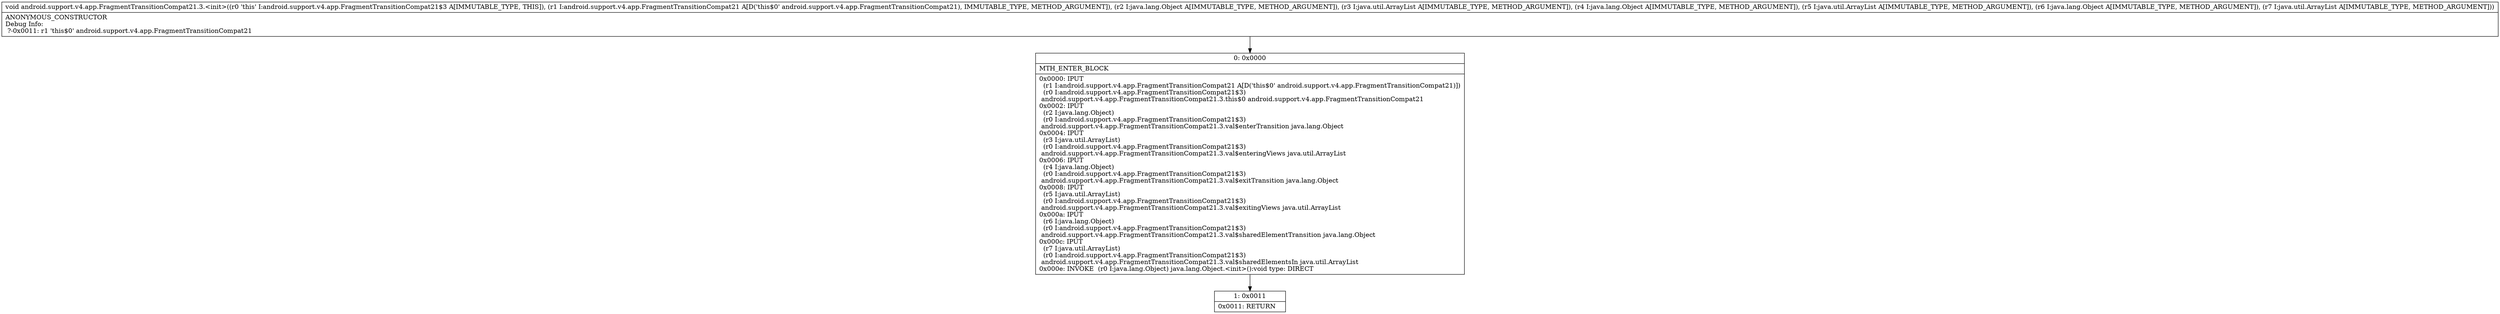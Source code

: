 digraph "CFG forandroid.support.v4.app.FragmentTransitionCompat21.3.\<init\>(Landroid\/support\/v4\/app\/FragmentTransitionCompat21;Ljava\/lang\/Object;Ljava\/util\/ArrayList;Ljava\/lang\/Object;Ljava\/util\/ArrayList;Ljava\/lang\/Object;Ljava\/util\/ArrayList;)V" {
Node_0 [shape=record,label="{0\:\ 0x0000|MTH_ENTER_BLOCK\l|0x0000: IPUT  \l  (r1 I:android.support.v4.app.FragmentTransitionCompat21 A[D('this$0' android.support.v4.app.FragmentTransitionCompat21)])\l  (r0 I:android.support.v4.app.FragmentTransitionCompat21$3)\l android.support.v4.app.FragmentTransitionCompat21.3.this$0 android.support.v4.app.FragmentTransitionCompat21 \l0x0002: IPUT  \l  (r2 I:java.lang.Object)\l  (r0 I:android.support.v4.app.FragmentTransitionCompat21$3)\l android.support.v4.app.FragmentTransitionCompat21.3.val$enterTransition java.lang.Object \l0x0004: IPUT  \l  (r3 I:java.util.ArrayList)\l  (r0 I:android.support.v4.app.FragmentTransitionCompat21$3)\l android.support.v4.app.FragmentTransitionCompat21.3.val$enteringViews java.util.ArrayList \l0x0006: IPUT  \l  (r4 I:java.lang.Object)\l  (r0 I:android.support.v4.app.FragmentTransitionCompat21$3)\l android.support.v4.app.FragmentTransitionCompat21.3.val$exitTransition java.lang.Object \l0x0008: IPUT  \l  (r5 I:java.util.ArrayList)\l  (r0 I:android.support.v4.app.FragmentTransitionCompat21$3)\l android.support.v4.app.FragmentTransitionCompat21.3.val$exitingViews java.util.ArrayList \l0x000a: IPUT  \l  (r6 I:java.lang.Object)\l  (r0 I:android.support.v4.app.FragmentTransitionCompat21$3)\l android.support.v4.app.FragmentTransitionCompat21.3.val$sharedElementTransition java.lang.Object \l0x000c: IPUT  \l  (r7 I:java.util.ArrayList)\l  (r0 I:android.support.v4.app.FragmentTransitionCompat21$3)\l android.support.v4.app.FragmentTransitionCompat21.3.val$sharedElementsIn java.util.ArrayList \l0x000e: INVOKE  (r0 I:java.lang.Object) java.lang.Object.\<init\>():void type: DIRECT \l}"];
Node_1 [shape=record,label="{1\:\ 0x0011|0x0011: RETURN   \l}"];
MethodNode[shape=record,label="{void android.support.v4.app.FragmentTransitionCompat21.3.\<init\>((r0 'this' I:android.support.v4.app.FragmentTransitionCompat21$3 A[IMMUTABLE_TYPE, THIS]), (r1 I:android.support.v4.app.FragmentTransitionCompat21 A[D('this$0' android.support.v4.app.FragmentTransitionCompat21), IMMUTABLE_TYPE, METHOD_ARGUMENT]), (r2 I:java.lang.Object A[IMMUTABLE_TYPE, METHOD_ARGUMENT]), (r3 I:java.util.ArrayList A[IMMUTABLE_TYPE, METHOD_ARGUMENT]), (r4 I:java.lang.Object A[IMMUTABLE_TYPE, METHOD_ARGUMENT]), (r5 I:java.util.ArrayList A[IMMUTABLE_TYPE, METHOD_ARGUMENT]), (r6 I:java.lang.Object A[IMMUTABLE_TYPE, METHOD_ARGUMENT]), (r7 I:java.util.ArrayList A[IMMUTABLE_TYPE, METHOD_ARGUMENT]))  | ANONYMOUS_CONSTRUCTOR\lDebug Info:\l  ?\-0x0011: r1 'this$0' android.support.v4.app.FragmentTransitionCompat21\l}"];
MethodNode -> Node_0;
Node_0 -> Node_1;
}

